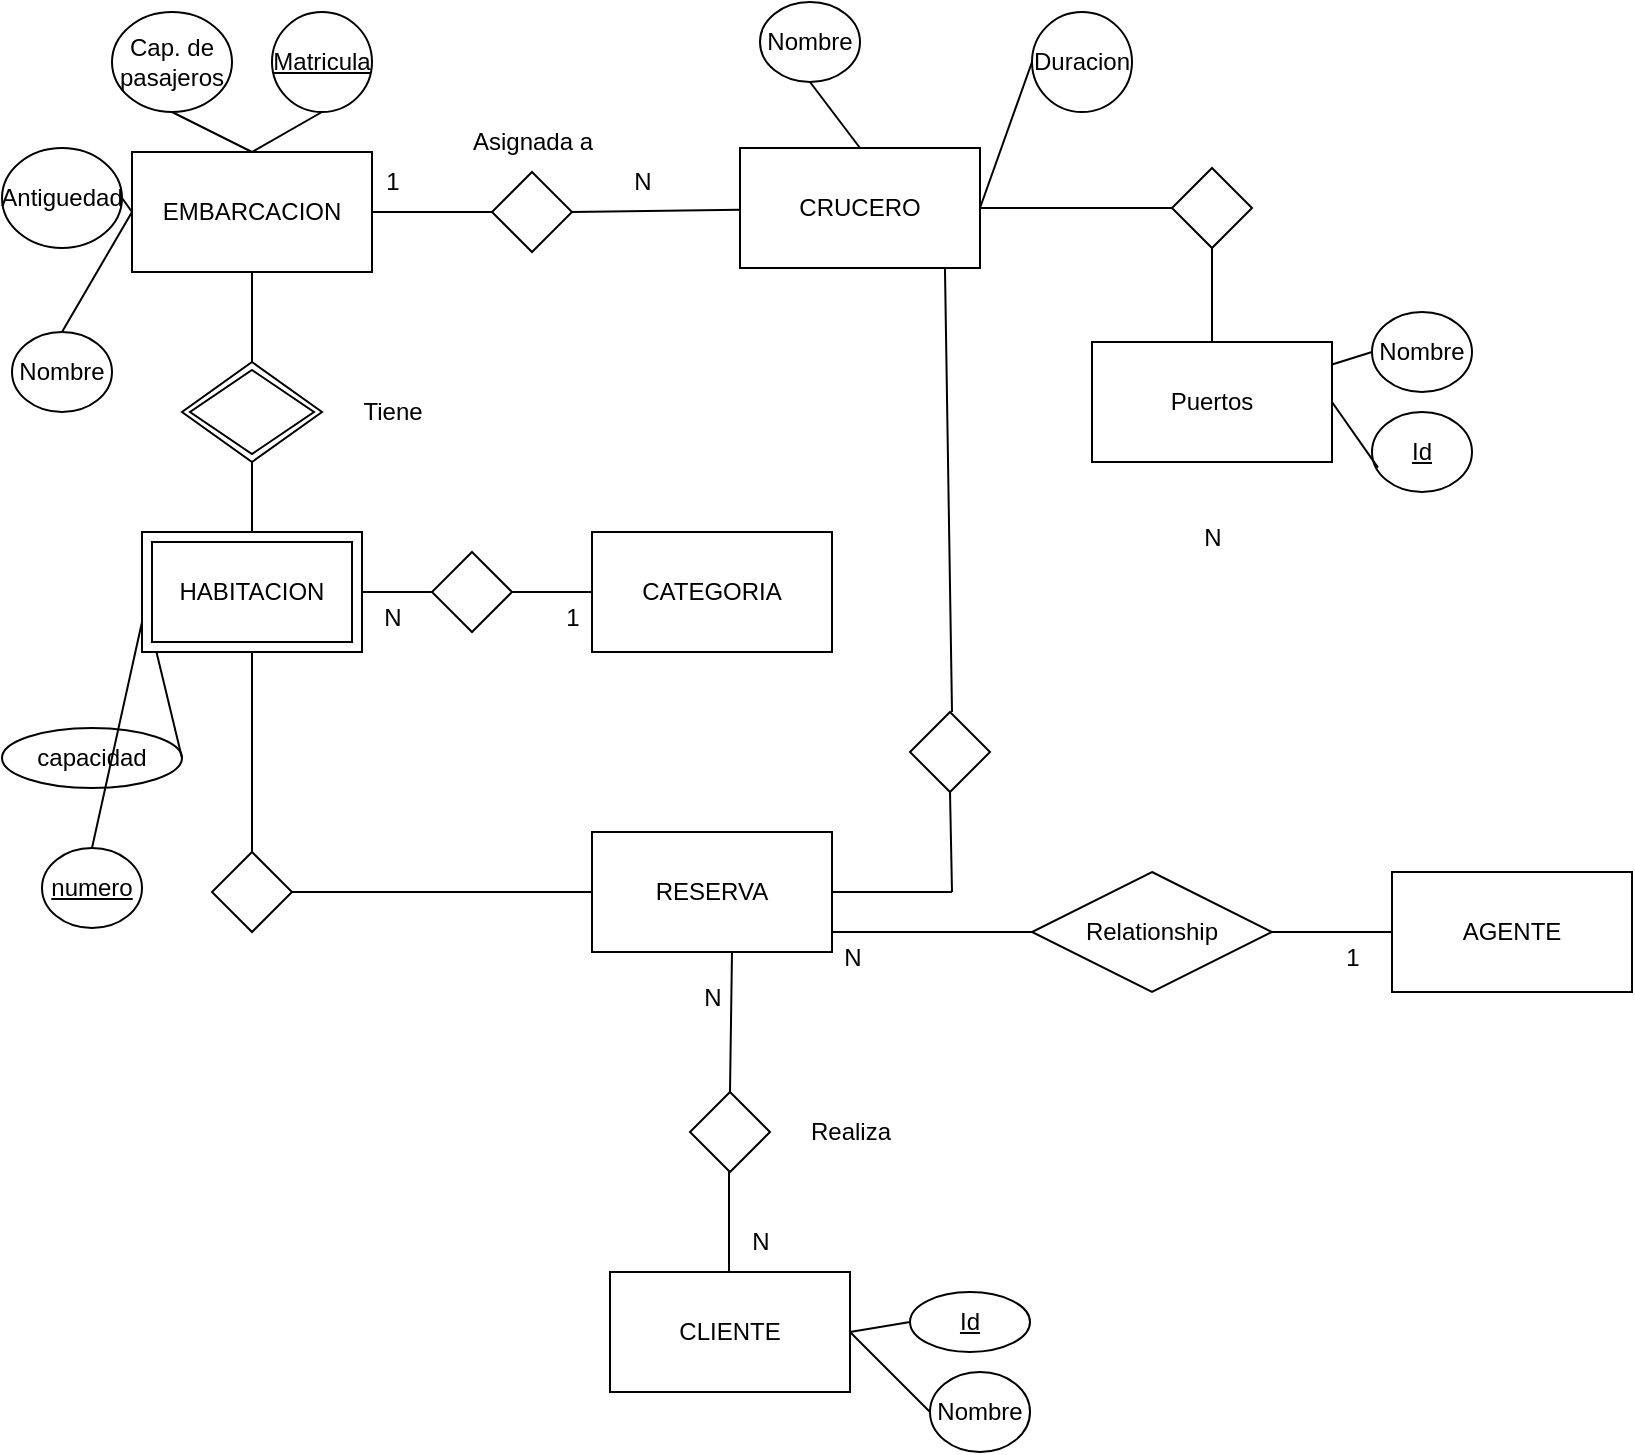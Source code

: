 <mxfile version="21.2.3" type="device">
  <diagram name="Página-1" id="_ezRiAYHrVZed_1Geknk">
    <mxGraphModel dx="1500" dy="784" grid="1" gridSize="10" guides="1" tooltips="1" connect="1" arrows="1" fold="1" page="1" pageScale="1" pageWidth="827" pageHeight="1169" math="0" shadow="0">
      <root>
        <mxCell id="0" />
        <mxCell id="1" parent="0" />
        <mxCell id="6L0QTXzXXQpsZl_KeNn0-156" value="EMBARCACION" style="rounded=0;whiteSpace=wrap;html=1;" vertex="1" parent="1">
          <mxGeometry x="70" y="100" width="120" height="60" as="geometry" />
        </mxCell>
        <mxCell id="6L0QTXzXXQpsZl_KeNn0-157" value="Cap. de pasajeros" style="ellipse;whiteSpace=wrap;html=1;" vertex="1" parent="1">
          <mxGeometry x="60" y="30" width="60" height="50" as="geometry" />
        </mxCell>
        <mxCell id="6L0QTXzXXQpsZl_KeNn0-158" value="&lt;u&gt;Matricula&lt;/u&gt;" style="ellipse;whiteSpace=wrap;html=1;" vertex="1" parent="1">
          <mxGeometry x="140" y="30" width="50" height="50" as="geometry" />
        </mxCell>
        <mxCell id="6L0QTXzXXQpsZl_KeNn0-159" value="Nombre" style="ellipse;whiteSpace=wrap;html=1;" vertex="1" parent="1">
          <mxGeometry x="10" y="190" width="50" height="40" as="geometry" />
        </mxCell>
        <mxCell id="6L0QTXzXXQpsZl_KeNn0-160" value="CRUCERO" style="rounded=0;whiteSpace=wrap;html=1;" vertex="1" parent="1">
          <mxGeometry x="374" y="98" width="120" height="60" as="geometry" />
        </mxCell>
        <mxCell id="6L0QTXzXXQpsZl_KeNn0-161" value="" style="rhombus;whiteSpace=wrap;html=1;" vertex="1" parent="1">
          <mxGeometry x="250" y="110" width="40" height="40" as="geometry" />
        </mxCell>
        <mxCell id="6L0QTXzXXQpsZl_KeNn0-162" value="" style="endArrow=none;html=1;rounded=0;exitX=1;exitY=0.5;exitDx=0;exitDy=0;entryX=0;entryY=0.5;entryDx=0;entryDy=0;" edge="1" parent="1" source="6L0QTXzXXQpsZl_KeNn0-156" target="6L0QTXzXXQpsZl_KeNn0-161">
          <mxGeometry width="50" height="50" relative="1" as="geometry">
            <mxPoint x="450" y="330" as="sourcePoint" />
            <mxPoint x="500" y="280" as="targetPoint" />
          </mxGeometry>
        </mxCell>
        <mxCell id="6L0QTXzXXQpsZl_KeNn0-163" value="" style="endArrow=none;html=1;rounded=0;exitX=1;exitY=0.5;exitDx=0;exitDy=0;" edge="1" parent="1" source="6L0QTXzXXQpsZl_KeNn0-161" target="6L0QTXzXXQpsZl_KeNn0-160">
          <mxGeometry width="50" height="50" relative="1" as="geometry">
            <mxPoint x="450" y="330" as="sourcePoint" />
            <mxPoint x="500" y="280" as="targetPoint" />
          </mxGeometry>
        </mxCell>
        <mxCell id="6L0QTXzXXQpsZl_KeNn0-164" value="N" style="text;html=1;align=center;verticalAlign=middle;resizable=0;points=[];autosize=1;strokeColor=none;fillColor=none;" vertex="1" parent="1">
          <mxGeometry x="310" y="100" width="30" height="30" as="geometry" />
        </mxCell>
        <mxCell id="6L0QTXzXXQpsZl_KeNn0-165" value="1" style="text;html=1;align=center;verticalAlign=middle;resizable=0;points=[];autosize=1;strokeColor=none;fillColor=none;" vertex="1" parent="1">
          <mxGeometry x="185" y="100" width="30" height="30" as="geometry" />
        </mxCell>
        <mxCell id="6L0QTXzXXQpsZl_KeNn0-166" value="Nombre" style="ellipse;whiteSpace=wrap;html=1;" vertex="1" parent="1">
          <mxGeometry x="384" y="25" width="50" height="40" as="geometry" />
        </mxCell>
        <mxCell id="6L0QTXzXXQpsZl_KeNn0-167" value="Duracion" style="ellipse;whiteSpace=wrap;html=1;" vertex="1" parent="1">
          <mxGeometry x="520" y="30" width="50" height="50" as="geometry" />
        </mxCell>
        <mxCell id="6L0QTXzXXQpsZl_KeNn0-168" value="" style="endArrow=none;html=1;rounded=0;exitX=0.5;exitY=0;exitDx=0;exitDy=0;entryX=0.5;entryY=1;entryDx=0;entryDy=0;" edge="1" parent="1" source="6L0QTXzXXQpsZl_KeNn0-156" target="6L0QTXzXXQpsZl_KeNn0-157">
          <mxGeometry width="50" height="50" relative="1" as="geometry">
            <mxPoint x="450" y="200" as="sourcePoint" />
            <mxPoint x="500" y="150" as="targetPoint" />
          </mxGeometry>
        </mxCell>
        <mxCell id="6L0QTXzXXQpsZl_KeNn0-169" value="" style="endArrow=none;html=1;rounded=0;exitX=0.5;exitY=0;exitDx=0;exitDy=0;entryX=0.5;entryY=1;entryDx=0;entryDy=0;" edge="1" parent="1" source="6L0QTXzXXQpsZl_KeNn0-156" target="6L0QTXzXXQpsZl_KeNn0-158">
          <mxGeometry width="50" height="50" relative="1" as="geometry">
            <mxPoint x="450" y="200" as="sourcePoint" />
            <mxPoint x="500" y="150" as="targetPoint" />
          </mxGeometry>
        </mxCell>
        <mxCell id="6L0QTXzXXQpsZl_KeNn0-170" value="" style="endArrow=none;html=1;rounded=0;exitX=0.5;exitY=0;exitDx=0;exitDy=0;entryX=0;entryY=0.5;entryDx=0;entryDy=0;" edge="1" parent="1" source="6L0QTXzXXQpsZl_KeNn0-159" target="6L0QTXzXXQpsZl_KeNn0-156">
          <mxGeometry width="50" height="50" relative="1" as="geometry">
            <mxPoint x="450" y="200" as="sourcePoint" />
            <mxPoint x="500" y="150" as="targetPoint" />
          </mxGeometry>
        </mxCell>
        <mxCell id="6L0QTXzXXQpsZl_KeNn0-171" value="Asignada a" style="text;html=1;align=center;verticalAlign=middle;resizable=0;points=[];autosize=1;strokeColor=none;fillColor=none;" vertex="1" parent="1">
          <mxGeometry x="230" y="80" width="80" height="30" as="geometry" />
        </mxCell>
        <mxCell id="6L0QTXzXXQpsZl_KeNn0-172" value="" style="endArrow=none;html=1;rounded=0;exitX=0.5;exitY=1;exitDx=0;exitDy=0;entryX=0.5;entryY=0;entryDx=0;entryDy=0;" edge="1" parent="1" source="6L0QTXzXXQpsZl_KeNn0-166" target="6L0QTXzXXQpsZl_KeNn0-160">
          <mxGeometry width="50" height="50" relative="1" as="geometry">
            <mxPoint x="650" y="200" as="sourcePoint" />
            <mxPoint x="700" y="150" as="targetPoint" />
          </mxGeometry>
        </mxCell>
        <mxCell id="6L0QTXzXXQpsZl_KeNn0-173" value="" style="endArrow=none;html=1;rounded=0;entryX=0;entryY=0.5;entryDx=0;entryDy=0;exitX=1;exitY=0.5;exitDx=0;exitDy=0;" edge="1" parent="1" source="6L0QTXzXXQpsZl_KeNn0-160" target="6L0QTXzXXQpsZl_KeNn0-167">
          <mxGeometry width="50" height="50" relative="1" as="geometry">
            <mxPoint x="650" y="200" as="sourcePoint" />
            <mxPoint x="700" y="150" as="targetPoint" />
            <Array as="points" />
          </mxGeometry>
        </mxCell>
        <mxCell id="6L0QTXzXXQpsZl_KeNn0-174" value="Antiguedad" style="ellipse;whiteSpace=wrap;html=1;" vertex="1" parent="1">
          <mxGeometry x="5" y="98" width="60" height="50" as="geometry" />
        </mxCell>
        <mxCell id="6L0QTXzXXQpsZl_KeNn0-175" value="" style="endArrow=none;html=1;rounded=0;entryX=0.5;entryY=0;entryDx=0;entryDy=0;exitX=0.5;exitY=1;exitDx=0;exitDy=0;" edge="1" parent="1" source="6L0QTXzXXQpsZl_KeNn0-181" target="6L0QTXzXXQpsZl_KeNn0-176">
          <mxGeometry width="50" height="50" relative="1" as="geometry">
            <mxPoint x="600" y="250" as="sourcePoint" />
            <mxPoint x="600" y="310" as="targetPoint" />
          </mxGeometry>
        </mxCell>
        <mxCell id="6L0QTXzXXQpsZl_KeNn0-176" value="Puertos" style="rounded=0;whiteSpace=wrap;html=1;" vertex="1" parent="1">
          <mxGeometry x="550" y="195" width="120" height="60" as="geometry" />
        </mxCell>
        <mxCell id="6L0QTXzXXQpsZl_KeNn0-177" value="Nombre" style="ellipse;whiteSpace=wrap;html=1;" vertex="1" parent="1">
          <mxGeometry x="690" y="180" width="50" height="40" as="geometry" />
        </mxCell>
        <mxCell id="6L0QTXzXXQpsZl_KeNn0-178" value="" style="endArrow=none;html=1;rounded=0;exitX=0;exitY=0.5;exitDx=0;exitDy=0;" edge="1" parent="1" source="6L0QTXzXXQpsZl_KeNn0-177" target="6L0QTXzXXQpsZl_KeNn0-176">
          <mxGeometry width="50" height="50" relative="1" as="geometry">
            <mxPoint x="650" y="200" as="sourcePoint" />
            <mxPoint x="700" y="150" as="targetPoint" />
          </mxGeometry>
        </mxCell>
        <mxCell id="6L0QTXzXXQpsZl_KeNn0-179" value="&lt;u&gt;Id&lt;/u&gt;" style="ellipse;whiteSpace=wrap;html=1;" vertex="1" parent="1">
          <mxGeometry x="690" y="230" width="50" height="40" as="geometry" />
        </mxCell>
        <mxCell id="6L0QTXzXXQpsZl_KeNn0-180" value="" style="endArrow=none;html=1;rounded=0;exitX=1;exitY=0.5;exitDx=0;exitDy=0;entryX=0.06;entryY=0.695;entryDx=0;entryDy=0;entryPerimeter=0;" edge="1" parent="1" source="6L0QTXzXXQpsZl_KeNn0-176" target="6L0QTXzXXQpsZl_KeNn0-179">
          <mxGeometry width="50" height="50" relative="1" as="geometry">
            <mxPoint x="650" y="200" as="sourcePoint" />
            <mxPoint x="700" y="150" as="targetPoint" />
          </mxGeometry>
        </mxCell>
        <mxCell id="6L0QTXzXXQpsZl_KeNn0-181" value="" style="rhombus;whiteSpace=wrap;html=1;" vertex="1" parent="1">
          <mxGeometry x="590" y="108" width="40" height="40" as="geometry" />
        </mxCell>
        <mxCell id="6L0QTXzXXQpsZl_KeNn0-182" value="" style="endArrow=none;html=1;rounded=0;entryX=0;entryY=0.5;entryDx=0;entryDy=0;exitX=1;exitY=0.5;exitDx=0;exitDy=0;" edge="1" parent="1" source="6L0QTXzXXQpsZl_KeNn0-160" target="6L0QTXzXXQpsZl_KeNn0-181">
          <mxGeometry width="50" height="50" relative="1" as="geometry">
            <mxPoint x="650" y="200" as="sourcePoint" />
            <mxPoint x="700" y="150" as="targetPoint" />
          </mxGeometry>
        </mxCell>
        <mxCell id="6L0QTXzXXQpsZl_KeNn0-183" value="Realiza" style="text;html=1;align=center;verticalAlign=middle;resizable=0;points=[];autosize=1;strokeColor=none;fillColor=none;" vertex="1" parent="1">
          <mxGeometry x="399" y="575" width="60" height="30" as="geometry" />
        </mxCell>
        <mxCell id="6L0QTXzXXQpsZl_KeNn0-184" value="capacidad" style="ellipse;whiteSpace=wrap;html=1;" vertex="1" parent="1">
          <mxGeometry x="5" y="388" width="90" height="30" as="geometry" />
        </mxCell>
        <mxCell id="6L0QTXzXXQpsZl_KeNn0-185" value="" style="endArrow=none;html=1;rounded=0;entryX=1;entryY=0.5;entryDx=0;entryDy=0;exitX=0;exitY=0.5;exitDx=0;exitDy=0;" edge="1" parent="1" source="6L0QTXzXXQpsZl_KeNn0-192" target="6L0QTXzXXQpsZl_KeNn0-184">
          <mxGeometry width="50" height="50" relative="1" as="geometry">
            <mxPoint x="120" y="470" as="sourcePoint" />
            <mxPoint x="-50" y="520" as="targetPoint" />
          </mxGeometry>
        </mxCell>
        <mxCell id="6L0QTXzXXQpsZl_KeNn0-186" value="N" style="text;html=1;align=center;verticalAlign=middle;resizable=0;points=[];autosize=1;strokeColor=none;fillColor=none;" vertex="1" parent="1">
          <mxGeometry x="595" y="278" width="30" height="30" as="geometry" />
        </mxCell>
        <mxCell id="6L0QTXzXXQpsZl_KeNn0-187" value="" style="endArrow=none;html=1;rounded=0;exitX=1;exitY=0.5;exitDx=0;exitDy=0;entryX=0;entryY=0.5;entryDx=0;entryDy=0;" edge="1" parent="1" source="6L0QTXzXXQpsZl_KeNn0-174" target="6L0QTXzXXQpsZl_KeNn0-156">
          <mxGeometry width="50" height="50" relative="1" as="geometry">
            <mxPoint x="450" y="200" as="sourcePoint" />
            <mxPoint x="500" y="150" as="targetPoint" />
          </mxGeometry>
        </mxCell>
        <mxCell id="6L0QTXzXXQpsZl_KeNn0-188" value="" style="endArrow=none;html=1;rounded=0;entryX=0;entryY=0.5;entryDx=0;entryDy=0;" edge="1" parent="1" source="6L0QTXzXXQpsZl_KeNn0-192" target="6L0QTXzXXQpsZl_KeNn0-207">
          <mxGeometry width="50" height="50" relative="1" as="geometry">
            <mxPoint x="125" y="535.5" as="sourcePoint" />
            <mxPoint x="175" y="535.5" as="targetPoint" />
          </mxGeometry>
        </mxCell>
        <mxCell id="6L0QTXzXXQpsZl_KeNn0-189" value="CATEGORIA" style="rounded=0;whiteSpace=wrap;html=1;" vertex="1" parent="1">
          <mxGeometry x="300" y="290" width="120" height="60" as="geometry" />
        </mxCell>
        <mxCell id="6L0QTXzXXQpsZl_KeNn0-190" value="" style="endArrow=none;html=1;rounded=0;exitX=0;exitY=0.5;exitDx=0;exitDy=0;entryX=1;entryY=0.5;entryDx=0;entryDy=0;" edge="1" parent="1" source="6L0QTXzXXQpsZl_KeNn0-189" target="6L0QTXzXXQpsZl_KeNn0-207">
          <mxGeometry width="50" height="50" relative="1" as="geometry">
            <mxPoint x="265" y="466" as="sourcePoint" />
            <mxPoint x="-115" y="556" as="targetPoint" />
          </mxGeometry>
        </mxCell>
        <mxCell id="6L0QTXzXXQpsZl_KeNn0-191" value="RESERVA" style="rounded=0;whiteSpace=wrap;html=1;" vertex="1" parent="1">
          <mxGeometry x="300" y="440" width="120" height="60" as="geometry" />
        </mxCell>
        <mxCell id="6L0QTXzXXQpsZl_KeNn0-192" value="HABITACION" style="shape=ext;margin=3;double=1;whiteSpace=wrap;html=1;align=center;" vertex="1" parent="1">
          <mxGeometry x="75" y="290" width="110" height="60" as="geometry" />
        </mxCell>
        <mxCell id="6L0QTXzXXQpsZl_KeNn0-193" value="&lt;u&gt;numero&lt;/u&gt;" style="ellipse;whiteSpace=wrap;html=1;" vertex="1" parent="1">
          <mxGeometry x="25" y="448" width="50" height="40" as="geometry" />
        </mxCell>
        <mxCell id="6L0QTXzXXQpsZl_KeNn0-195" value="" style="rhombus;whiteSpace=wrap;html=1;" vertex="1" parent="1">
          <mxGeometry x="349" y="570" width="40" height="40" as="geometry" />
        </mxCell>
        <mxCell id="6L0QTXzXXQpsZl_KeNn0-196" value="CLIENTE" style="rounded=0;whiteSpace=wrap;html=1;" vertex="1" parent="1">
          <mxGeometry x="309" y="660" width="120" height="60" as="geometry" />
        </mxCell>
        <mxCell id="6L0QTXzXXQpsZl_KeNn0-197" value="" style="endArrow=none;html=1;rounded=0;exitX=0.5;exitY=1;exitDx=0;exitDy=0;" edge="1" parent="1">
          <mxGeometry relative="1" as="geometry">
            <mxPoint x="368.5" y="610" as="sourcePoint" />
            <mxPoint x="368.5" y="660" as="targetPoint" />
          </mxGeometry>
        </mxCell>
        <mxCell id="6L0QTXzXXQpsZl_KeNn0-198" value="Id" style="ellipse;whiteSpace=wrap;html=1;align=center;fontStyle=4;" vertex="1" parent="1">
          <mxGeometry x="459" y="670" width="60" height="30" as="geometry" />
        </mxCell>
        <mxCell id="6L0QTXzXXQpsZl_KeNn0-199" value="" style="endArrow=none;html=1;rounded=0;exitX=0;exitY=0.5;exitDx=0;exitDy=0;entryX=1;entryY=0.5;entryDx=0;entryDy=0;" edge="1" parent="1" source="6L0QTXzXXQpsZl_KeNn0-198" target="6L0QTXzXXQpsZl_KeNn0-196">
          <mxGeometry relative="1" as="geometry">
            <mxPoint x="449" y="530" as="sourcePoint" />
            <mxPoint x="609" y="530" as="targetPoint" />
          </mxGeometry>
        </mxCell>
        <mxCell id="6L0QTXzXXQpsZl_KeNn0-200" value="Nombre" style="ellipse;whiteSpace=wrap;html=1;" vertex="1" parent="1">
          <mxGeometry x="469" y="710" width="50" height="40" as="geometry" />
        </mxCell>
        <mxCell id="6L0QTXzXXQpsZl_KeNn0-201" value="" style="endArrow=none;html=1;rounded=0;exitX=1;exitY=0.5;exitDx=0;exitDy=0;entryX=0;entryY=0.5;entryDx=0;entryDy=0;" edge="1" parent="1" source="6L0QTXzXXQpsZl_KeNn0-196" target="6L0QTXzXXQpsZl_KeNn0-200">
          <mxGeometry relative="1" as="geometry">
            <mxPoint x="469" y="695" as="sourcePoint" />
            <mxPoint x="439" y="700" as="targetPoint" />
          </mxGeometry>
        </mxCell>
        <mxCell id="6L0QTXzXXQpsZl_KeNn0-202" value="N" style="text;html=1;align=center;verticalAlign=middle;resizable=0;points=[];autosize=1;strokeColor=none;fillColor=none;" vertex="1" parent="1">
          <mxGeometry x="369" y="630" width="30" height="30" as="geometry" />
        </mxCell>
        <mxCell id="6L0QTXzXXQpsZl_KeNn0-204" value="" style="endArrow=none;html=1;rounded=0;entryX=0;entryY=0.75;entryDx=0;entryDy=0;exitX=0.5;exitY=0;exitDx=0;exitDy=0;" edge="1" parent="1" source="6L0QTXzXXQpsZl_KeNn0-193" target="6L0QTXzXXQpsZl_KeNn0-192">
          <mxGeometry width="50" height="50" relative="1" as="geometry">
            <mxPoint x="85" y="330" as="sourcePoint" />
            <mxPoint y="335" as="targetPoint" />
          </mxGeometry>
        </mxCell>
        <mxCell id="6L0QTXzXXQpsZl_KeNn0-205" value="" style="endArrow=none;html=1;rounded=0;exitX=0.5;exitY=1;exitDx=0;exitDy=0;entryX=0.5;entryY=0;entryDx=0;entryDy=0;" edge="1" parent="1" target="6L0QTXzXXQpsZl_KeNn0-192">
          <mxGeometry width="50" height="50" relative="1" as="geometry">
            <mxPoint x="130" y="245" as="sourcePoint" />
            <mxPoint x="130" y="280" as="targetPoint" />
          </mxGeometry>
        </mxCell>
        <mxCell id="6L0QTXzXXQpsZl_KeNn0-206" value="" style="endArrow=none;html=1;rounded=0;exitX=0.5;exitY=0;exitDx=0;exitDy=0;entryX=0.5;entryY=1;entryDx=0;entryDy=0;" edge="1" parent="1" target="6L0QTXzXXQpsZl_KeNn0-156">
          <mxGeometry width="50" height="50" relative="1" as="geometry">
            <mxPoint x="130" y="205" as="sourcePoint" />
            <mxPoint x="140" y="300" as="targetPoint" />
          </mxGeometry>
        </mxCell>
        <mxCell id="6L0QTXzXXQpsZl_KeNn0-207" value="" style="rhombus;whiteSpace=wrap;html=1;" vertex="1" parent="1">
          <mxGeometry x="220" y="300" width="40" height="40" as="geometry" />
        </mxCell>
        <mxCell id="6L0QTXzXXQpsZl_KeNn0-208" value="N" style="text;html=1;align=center;verticalAlign=middle;resizable=0;points=[];autosize=1;strokeColor=none;fillColor=none;" vertex="1" parent="1">
          <mxGeometry x="185" y="318" width="30" height="30" as="geometry" />
        </mxCell>
        <mxCell id="6L0QTXzXXQpsZl_KeNn0-209" value="1" style="text;html=1;align=center;verticalAlign=middle;resizable=0;points=[];autosize=1;strokeColor=none;fillColor=none;" vertex="1" parent="1">
          <mxGeometry x="275" y="318" width="30" height="30" as="geometry" />
        </mxCell>
        <mxCell id="6L0QTXzXXQpsZl_KeNn0-210" value="" style="shape=rhombus;double=1;perimeter=rhombusPerimeter;whiteSpace=wrap;html=1;align=center;" vertex="1" parent="1">
          <mxGeometry x="95" y="205" width="70" height="50" as="geometry" />
        </mxCell>
        <mxCell id="6L0QTXzXXQpsZl_KeNn0-211" value="Tiene" style="text;html=1;align=center;verticalAlign=middle;resizable=0;points=[];autosize=1;strokeColor=none;fillColor=none;" vertex="1" parent="1">
          <mxGeometry x="175" y="215" width="50" height="30" as="geometry" />
        </mxCell>
        <mxCell id="6L0QTXzXXQpsZl_KeNn0-212" value="" style="endArrow=none;html=1;rounded=0;entryX=0.5;entryY=0;entryDx=0;entryDy=0;" edge="1" parent="1" target="6L0QTXzXXQpsZl_KeNn0-195">
          <mxGeometry relative="1" as="geometry">
            <mxPoint x="370" y="500" as="sourcePoint" />
            <mxPoint x="370" y="560" as="targetPoint" />
          </mxGeometry>
        </mxCell>
        <mxCell id="6L0QTXzXXQpsZl_KeNn0-215" value="N" style="text;html=1;align=center;verticalAlign=middle;resizable=0;points=[];autosize=1;strokeColor=none;fillColor=none;" vertex="1" parent="1">
          <mxGeometry x="345" y="508" width="30" height="30" as="geometry" />
        </mxCell>
        <mxCell id="6L0QTXzXXQpsZl_KeNn0-216" value="" style="endArrow=none;html=1;rounded=0;" edge="1" parent="1">
          <mxGeometry relative="1" as="geometry">
            <mxPoint x="480" y="470" as="sourcePoint" />
            <mxPoint x="420" y="470" as="targetPoint" />
          </mxGeometry>
        </mxCell>
        <mxCell id="6L0QTXzXXQpsZl_KeNn0-217" value="" style="rhombus;whiteSpace=wrap;html=1;" vertex="1" parent="1">
          <mxGeometry x="110" y="450" width="40" height="40" as="geometry" />
        </mxCell>
        <mxCell id="6L0QTXzXXQpsZl_KeNn0-218" value="" style="endArrow=none;html=1;rounded=0;exitX=0.5;exitY=0;exitDx=0;exitDy=0;entryX=0.5;entryY=1;entryDx=0;entryDy=0;" edge="1" parent="1" source="6L0QTXzXXQpsZl_KeNn0-217" target="6L0QTXzXXQpsZl_KeNn0-192">
          <mxGeometry relative="1" as="geometry">
            <mxPoint x="580" y="340" as="sourcePoint" />
            <mxPoint x="740" y="340" as="targetPoint" />
          </mxGeometry>
        </mxCell>
        <mxCell id="6L0QTXzXXQpsZl_KeNn0-219" value="" style="endArrow=none;html=1;rounded=0;exitX=0.854;exitY=1.005;exitDx=0;exitDy=0;exitPerimeter=0;" edge="1" parent="1" source="6L0QTXzXXQpsZl_KeNn0-160">
          <mxGeometry relative="1" as="geometry">
            <mxPoint x="580" y="480" as="sourcePoint" />
            <mxPoint x="480" y="380" as="targetPoint" />
          </mxGeometry>
        </mxCell>
        <mxCell id="6L0QTXzXXQpsZl_KeNn0-220" value="" style="rhombus;whiteSpace=wrap;html=1;" vertex="1" parent="1">
          <mxGeometry x="459" y="380" width="40" height="40" as="geometry" />
        </mxCell>
        <mxCell id="6L0QTXzXXQpsZl_KeNn0-221" value="" style="endArrow=none;html=1;rounded=0;exitX=0.5;exitY=1;exitDx=0;exitDy=0;" edge="1" parent="1" source="6L0QTXzXXQpsZl_KeNn0-220">
          <mxGeometry relative="1" as="geometry">
            <mxPoint x="580" y="480" as="sourcePoint" />
            <mxPoint x="480" y="470" as="targetPoint" />
          </mxGeometry>
        </mxCell>
        <mxCell id="6L0QTXzXXQpsZl_KeNn0-222" value="" style="endArrow=none;html=1;rounded=0;exitX=1;exitY=0.5;exitDx=0;exitDy=0;entryX=0;entryY=0.5;entryDx=0;entryDy=0;" edge="1" parent="1" source="6L0QTXzXXQpsZl_KeNn0-217" target="6L0QTXzXXQpsZl_KeNn0-191">
          <mxGeometry relative="1" as="geometry">
            <mxPoint x="580" y="480" as="sourcePoint" />
            <mxPoint x="290" y="470" as="targetPoint" />
          </mxGeometry>
        </mxCell>
        <mxCell id="6L0QTXzXXQpsZl_KeNn0-224" value="" style="endArrow=none;html=1;rounded=0;entryX=0;entryY=0.5;entryDx=0;entryDy=0;" edge="1" parent="1" target="6L0QTXzXXQpsZl_KeNn0-225">
          <mxGeometry relative="1" as="geometry">
            <mxPoint x="420" y="490" as="sourcePoint" />
            <mxPoint x="520" y="485" as="targetPoint" />
          </mxGeometry>
        </mxCell>
        <mxCell id="6L0QTXzXXQpsZl_KeNn0-225" value="Relationship" style="shape=rhombus;perimeter=rhombusPerimeter;whiteSpace=wrap;html=1;align=center;" vertex="1" parent="1">
          <mxGeometry x="520" y="460" width="120" height="60" as="geometry" />
        </mxCell>
        <mxCell id="6L0QTXzXXQpsZl_KeNn0-226" value="" style="endArrow=none;html=1;rounded=0;exitX=1;exitY=0.5;exitDx=0;exitDy=0;" edge="1" parent="1" source="6L0QTXzXXQpsZl_KeNn0-225">
          <mxGeometry relative="1" as="geometry">
            <mxPoint x="580" y="480" as="sourcePoint" />
            <mxPoint x="700" y="490" as="targetPoint" />
          </mxGeometry>
        </mxCell>
        <mxCell id="6L0QTXzXXQpsZl_KeNn0-227" value="AGENTE" style="rounded=0;whiteSpace=wrap;html=1;" vertex="1" parent="1">
          <mxGeometry x="700" y="460" width="120" height="60" as="geometry" />
        </mxCell>
        <mxCell id="6L0QTXzXXQpsZl_KeNn0-228" value="1" style="text;html=1;align=center;verticalAlign=middle;resizable=0;points=[];autosize=1;strokeColor=none;fillColor=none;" vertex="1" parent="1">
          <mxGeometry x="665" y="488" width="30" height="30" as="geometry" />
        </mxCell>
        <mxCell id="6L0QTXzXXQpsZl_KeNn0-229" value="N" style="text;html=1;align=center;verticalAlign=middle;resizable=0;points=[];autosize=1;strokeColor=none;fillColor=none;" vertex="1" parent="1">
          <mxGeometry x="415" y="488" width="30" height="30" as="geometry" />
        </mxCell>
      </root>
    </mxGraphModel>
  </diagram>
</mxfile>

